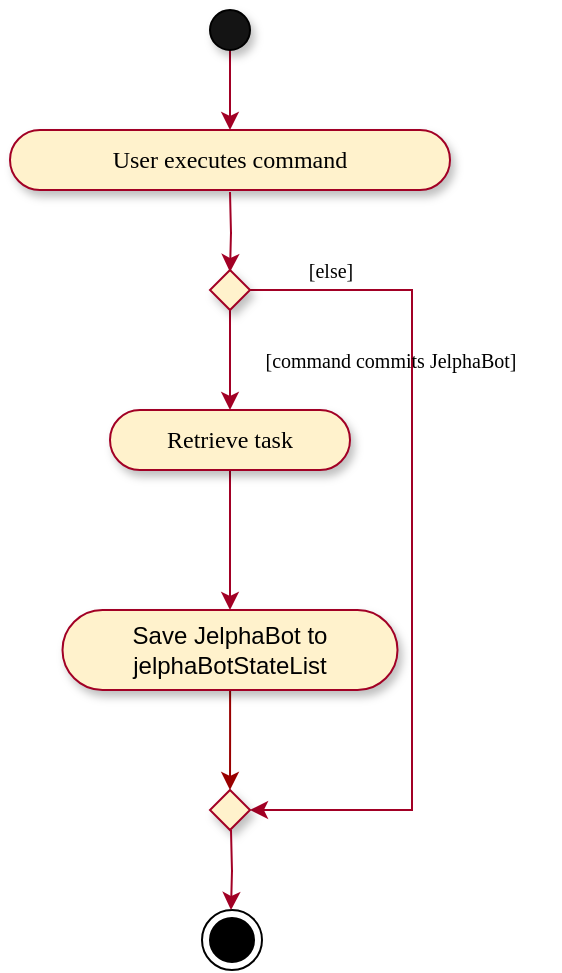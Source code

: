 <mxfile version="12.9.10" type="google"><diagram id="uV8LZy4W5i_WKWDC4IlV" name="Page-1"><mxGraphModel dx="925" dy="423" grid="1" gridSize="10" guides="1" tooltips="1" connect="1" arrows="1" fold="1" page="1" pageScale="1" pageWidth="827" pageHeight="1169" math="0" shadow="0"><root><mxCell id="0"/><mxCell id="1" parent="0"/><mxCell id="VzPcW9ZiRA2pe5pftl7r-1" value="" style="edgeStyle=orthogonalEdgeStyle;rounded=0;orthogonalLoop=1;jettySize=auto;html=1;startArrow=none;startFill=0;endArrow=classic;endFill=1;strokeColor=#A20025;" edge="1" parent="1" source="VzPcW9ZiRA2pe5pftl7r-2" target="VzPcW9ZiRA2pe5pftl7r-9"><mxGeometry relative="1" as="geometry"/></mxCell><mxCell id="VzPcW9ZiRA2pe5pftl7r-2" value="" style="ellipse;whiteSpace=wrap;html=1;aspect=fixed;fillColor=#141414;shadow=1;" vertex="1" parent="1"><mxGeometry x="540" y="50" width="20" height="20" as="geometry"/></mxCell><mxCell id="VzPcW9ZiRA2pe5pftl7r-5" value="" style="edgeStyle=orthogonalEdgeStyle;rounded=0;orthogonalLoop=1;jettySize=auto;html=1;startArrow=none;startFill=0;endArrow=classic;endFill=1;strokeColor=#A20025;fontFamily=Verdana;exitX=0.5;exitY=1;exitDx=0;exitDy=0;" edge="1" parent="1" source="VzPcW9ZiRA2pe5pftl7r-7" target="VzPcW9ZiRA2pe5pftl7r-11"><mxGeometry relative="1" as="geometry"><mxPoint x="519.9" y="250" as="sourcePoint"/></mxGeometry></mxCell><mxCell id="VzPcW9ZiRA2pe5pftl7r-6" style="edgeStyle=orthogonalEdgeStyle;rounded=0;orthogonalLoop=1;jettySize=auto;html=1;exitX=1;exitY=0.5;exitDx=0;exitDy=0;startArrow=none;startFill=0;endArrow=classic;endFill=1;strokeColor=#A20025;fontFamily=Verdana;entryX=1;entryY=0.5;entryDx=0;entryDy=0;entryPerimeter=0;" edge="1" parent="1" source="VzPcW9ZiRA2pe5pftl7r-7" target="VzPcW9ZiRA2pe5pftl7r-18"><mxGeometry relative="1" as="geometry"><mxPoint x="511" y="590" as="targetPoint"/><Array as="points"><mxPoint x="641" y="190"/><mxPoint x="641" y="450"/></Array></mxGeometry></mxCell><mxCell id="VzPcW9ZiRA2pe5pftl7r-7" value="" style="rhombus;whiteSpace=wrap;html=1;shadow=1;strokeColor=#A20025;fillColor=#fff2cc;" vertex="1" parent="1"><mxGeometry x="540" y="180" width="20" height="20" as="geometry"/></mxCell><mxCell id="VzPcW9ZiRA2pe5pftl7r-9" value="User executes command" style="whiteSpace=wrap;rounded=1;arcSize=50;align=center;verticalAlign=middle;strokeWidth=1;autosize=1;spacing=4;treeFolding=1;treeMoving=1;newEdgeStyle={&quot;edgeStyle&quot;:&quot;entityRelationEdgeStyle&quot;,&quot;startArrow&quot;:&quot;none&quot;,&quot;endArrow&quot;:&quot;none&quot;,&quot;segment&quot;:10,&quot;curved&quot;:1};shadow=1;fillColor=#fff2cc;strokeColor=#A20025;horizontal=1;fontFamily=Verdana;" vertex="1" parent="1"><mxGeometry x="440" y="110" width="220" height="30" as="geometry"/></mxCell><mxCell id="VzPcW9ZiRA2pe5pftl7r-10" style="edgeStyle=orthogonalEdgeStyle;rounded=0;orthogonalLoop=1;jettySize=auto;html=1;exitX=0.5;exitY=1;exitDx=0;exitDy=0;startArrow=none;startFill=0;endArrow=classic;endFill=1;strokeColor=#A20025;fontFamily=Verdana;" edge="1" parent="1" source="VzPcW9ZiRA2pe5pftl7r-11"><mxGeometry relative="1" as="geometry"><mxPoint x="550" y="350" as="targetPoint"/><Array as="points"><mxPoint x="550" y="320"/><mxPoint x="550" y="320"/></Array></mxGeometry></mxCell><mxCell id="VzPcW9ZiRA2pe5pftl7r-11" value="Retrieve task" style="whiteSpace=wrap;html=1;rounded=1;arcSize=50;align=center;verticalAlign=middle;strokeWidth=1;autosize=1;spacing=4;treeFolding=1;treeMoving=1;newEdgeStyle={&quot;edgeStyle&quot;:&quot;entityRelationEdgeStyle&quot;,&quot;startArrow&quot;:&quot;none&quot;,&quot;endArrow&quot;:&quot;none&quot;,&quot;segment&quot;:10,&quot;curved&quot;:1};shadow=1;fillColor=#fff2cc;strokeColor=#A20025;fontFamily=Verdana;" vertex="1" parent="1"><mxGeometry x="490" y="250" width="120" height="30" as="geometry"/></mxCell><mxCell id="VzPcW9ZiRA2pe5pftl7r-12" value="&lt;span style=&quot;font-size: 10px&quot;&gt;[command commits JelphaBot]&lt;/span&gt;" style="text;html=1;align=center;verticalAlign=middle;resizable=0;points=[];autosize=1;fontFamily=Verdana;" vertex="1" parent="1"><mxGeometry x="545" y="215" width="170" height="20" as="geometry"/></mxCell><mxCell id="VzPcW9ZiRA2pe5pftl7r-27" style="edgeStyle=orthogonalEdgeStyle;rounded=0;orthogonalLoop=1;jettySize=auto;html=1;entryX=0.5;entryY=0;entryDx=0;entryDy=0;strokeColor=#990000;" edge="1" parent="1" source="VzPcW9ZiRA2pe5pftl7r-13" target="VzPcW9ZiRA2pe5pftl7r-18"><mxGeometry relative="1" as="geometry"/></mxCell><mxCell id="VzPcW9ZiRA2pe5pftl7r-13" value="Save JelphaBot to jelphaBotStateList" style="whiteSpace=wrap;html=1;rounded=1;arcSize=50;align=center;verticalAlign=middle;strokeWidth=1;autosize=1;spacing=4;treeFolding=1;treeMoving=1;newEdgeStyle={&quot;edgeStyle&quot;:&quot;entityRelationEdgeStyle&quot;,&quot;startArrow&quot;:&quot;none&quot;,&quot;endArrow&quot;:&quot;none&quot;,&quot;segment&quot;:10,&quot;curved&quot;:1};shadow=1;fillColor=#fff2cc;strokeColor=#A20025;" vertex="1" parent="1"><mxGeometry x="466.25" y="350" width="167.5" height="40" as="geometry"/></mxCell><mxCell id="VzPcW9ZiRA2pe5pftl7r-15" value="&lt;font style=&quot;font-size: 10px&quot;&gt;[else]&lt;/font&gt;" style="text;html=1;align=center;verticalAlign=middle;resizable=0;points=[];autosize=1;fontFamily=Verdana;" vertex="1" parent="1"><mxGeometry x="580" y="170" width="40" height="20" as="geometry"/></mxCell><mxCell id="VzPcW9ZiRA2pe5pftl7r-18" value="" style="rhombus;whiteSpace=wrap;html=1;shadow=1;strokeColor=#A20025;fillColor=#fff2cc;" vertex="1" parent="1"><mxGeometry x="540" y="440" width="20" height="20" as="geometry"/></mxCell><mxCell id="VzPcW9ZiRA2pe5pftl7r-23" value="" style="ellipse;html=1;shape=endState;fillColor=#000000;strokeColor=#000000;" vertex="1" parent="1"><mxGeometry x="536" y="500" width="30" height="30" as="geometry"/></mxCell><mxCell id="VzPcW9ZiRA2pe5pftl7r-25" value="" style="edgeStyle=orthogonalEdgeStyle;rounded=0;orthogonalLoop=1;jettySize=auto;html=1;startArrow=none;startFill=0;endArrow=classic;endFill=1;strokeColor=#A20025;" edge="1" parent="1"><mxGeometry relative="1" as="geometry"><mxPoint x="550" y="141" as="sourcePoint"/><mxPoint x="550" y="181" as="targetPoint"/></mxGeometry></mxCell><mxCell id="VzPcW9ZiRA2pe5pftl7r-29" value="" style="edgeStyle=orthogonalEdgeStyle;rounded=0;orthogonalLoop=1;jettySize=auto;html=1;startArrow=none;startFill=0;endArrow=classic;endFill=1;strokeColor=#A20025;" edge="1" parent="1"><mxGeometry relative="1" as="geometry"><mxPoint x="550.5" y="460" as="sourcePoint"/><mxPoint x="550.5" y="500" as="targetPoint"/></mxGeometry></mxCell></root></mxGraphModel></diagram></mxfile>
